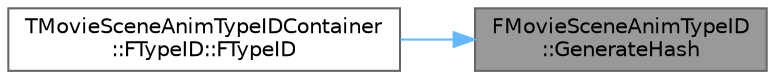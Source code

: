 digraph "FMovieSceneAnimTypeID::GenerateHash"
{
 // INTERACTIVE_SVG=YES
 // LATEX_PDF_SIZE
  bgcolor="transparent";
  edge [fontname=Helvetica,fontsize=10,labelfontname=Helvetica,labelfontsize=10];
  node [fontname=Helvetica,fontsize=10,shape=box,height=0.2,width=0.4];
  rankdir="RL";
  Node1 [id="Node000001",label="FMovieSceneAnimTypeID\l::GenerateHash",height=0.2,width=0.4,color="gray40", fillcolor="grey60", style="filled", fontcolor="black",tooltip="Generate a hash from the specified static ptr."];
  Node1 -> Node2 [id="edge1_Node000001_Node000002",dir="back",color="steelblue1",style="solid",tooltip=" "];
  Node2 [id="Node000002",label="TMovieSceneAnimTypeIDContainer\l::FTypeID::FTypeID",height=0.2,width=0.4,color="grey40", fillcolor="white", style="filled",URL="$d3/d8d/structTMovieSceneAnimTypeIDContainer_1_1FTypeID.html#ad659a7d960c54a9e1459926836e0506c",tooltip=" "];
}
